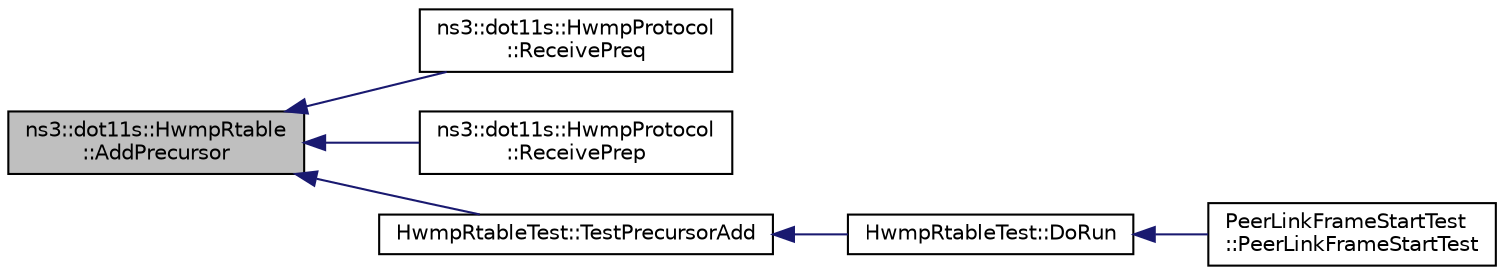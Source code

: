 digraph "ns3::dot11s::HwmpRtable::AddPrecursor"
{
  edge [fontname="Helvetica",fontsize="10",labelfontname="Helvetica",labelfontsize="10"];
  node [fontname="Helvetica",fontsize="10",shape=record];
  rankdir="LR";
  Node1 [label="ns3::dot11s::HwmpRtable\l::AddPrecursor",height=0.2,width=0.4,color="black", fillcolor="grey75", style="filled", fontcolor="black"];
  Node1 -> Node2 [dir="back",color="midnightblue",fontsize="10",style="solid"];
  Node2 [label="ns3::dot11s::HwmpProtocol\l::ReceivePreq",height=0.2,width=0.4,color="black", fillcolor="white", style="filled",URL="$de/d15/classns3_1_1dot11s_1_1HwmpProtocol.html#ac50e179d526367f5280cca0710fb4418",tooltip="Handler for receiving Path Request. "];
  Node1 -> Node3 [dir="back",color="midnightblue",fontsize="10",style="solid"];
  Node3 [label="ns3::dot11s::HwmpProtocol\l::ReceivePrep",height=0.2,width=0.4,color="black", fillcolor="white", style="filled",URL="$de/d15/classns3_1_1dot11s_1_1HwmpProtocol.html#a142901f91234cf4ea4bf788619be0370",tooltip="Handler for receiving Path Reply. "];
  Node1 -> Node4 [dir="back",color="midnightblue",fontsize="10",style="solid"];
  Node4 [label="HwmpRtableTest::TestPrecursorAdd",height=0.2,width=0.4,color="black", fillcolor="white", style="filled",URL="$d9/d5c/classHwmpRtableTest.html#ac5ef1a0da47e62575e523ade410c465f",tooltip="Test add precursors and find precursor list in rtable. "];
  Node4 -> Node5 [dir="back",color="midnightblue",fontsize="10",style="solid"];
  Node5 [label="HwmpRtableTest::DoRun",height=0.2,width=0.4,color="black", fillcolor="white", style="filled",URL="$d9/d5c/classHwmpRtableTest.html#aeba47e3dbdade2299df5fb28e4cc7f49",tooltip="Implementation to actually run this TestCase. "];
  Node5 -> Node6 [dir="back",color="midnightblue",fontsize="10",style="solid"];
  Node6 [label="PeerLinkFrameStartTest\l::PeerLinkFrameStartTest",height=0.2,width=0.4,color="black", fillcolor="white", style="filled",URL="$db/db4/structPeerLinkFrameStartTest.html#a1f148f12c113735f421792654d067eb7"];
}
